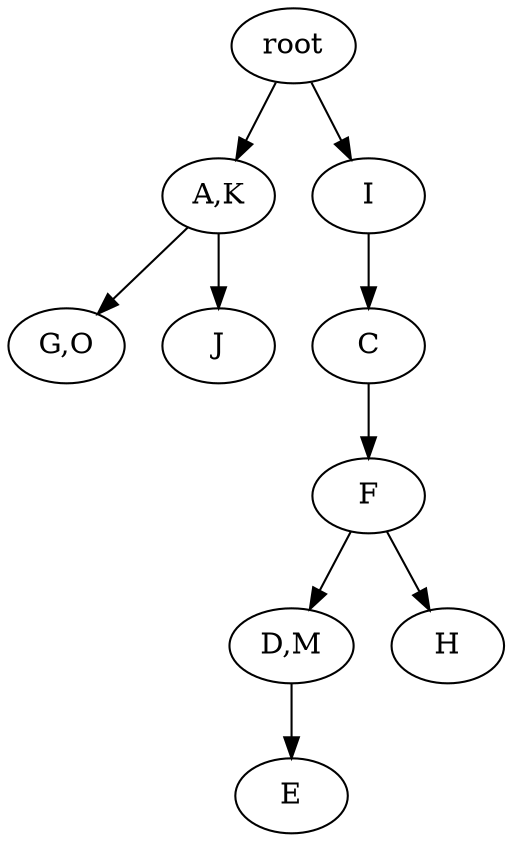 strict digraph G {
	graph [name=G];
	0	 [label=root];
	3	 [label="A,K"];
	0 -> 3;
	1	 [label=I];
	0 -> 1;
	6	 [label="G,O"];
	3 -> 6;
	5	 [label=J];
	3 -> 5;
	2	 [label=C];
	7	 [label=F];
	2 -> 7;
	9	 [label="D,M"];
	10	 [label=E];
	9 -> 10;
	7 -> 9;
	8	 [label=H];
	7 -> 8;
	1 -> 2;
}
